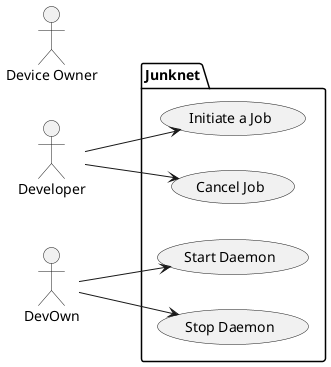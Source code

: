 @startuml

left to right direction

actor Developer as developer
actor "Device Owner" as devOwn
package Junknet { 
	usecase (Initiate a Job) as initiate
	usecase (Cancel Job) as cancel
        usecase (Start Daemon) as start
        usecase (Stop Daemon) as stop

}

developer --> initiate
developer --> cancel
DevOwn --> start
DevOwn --> stop
@enduml
